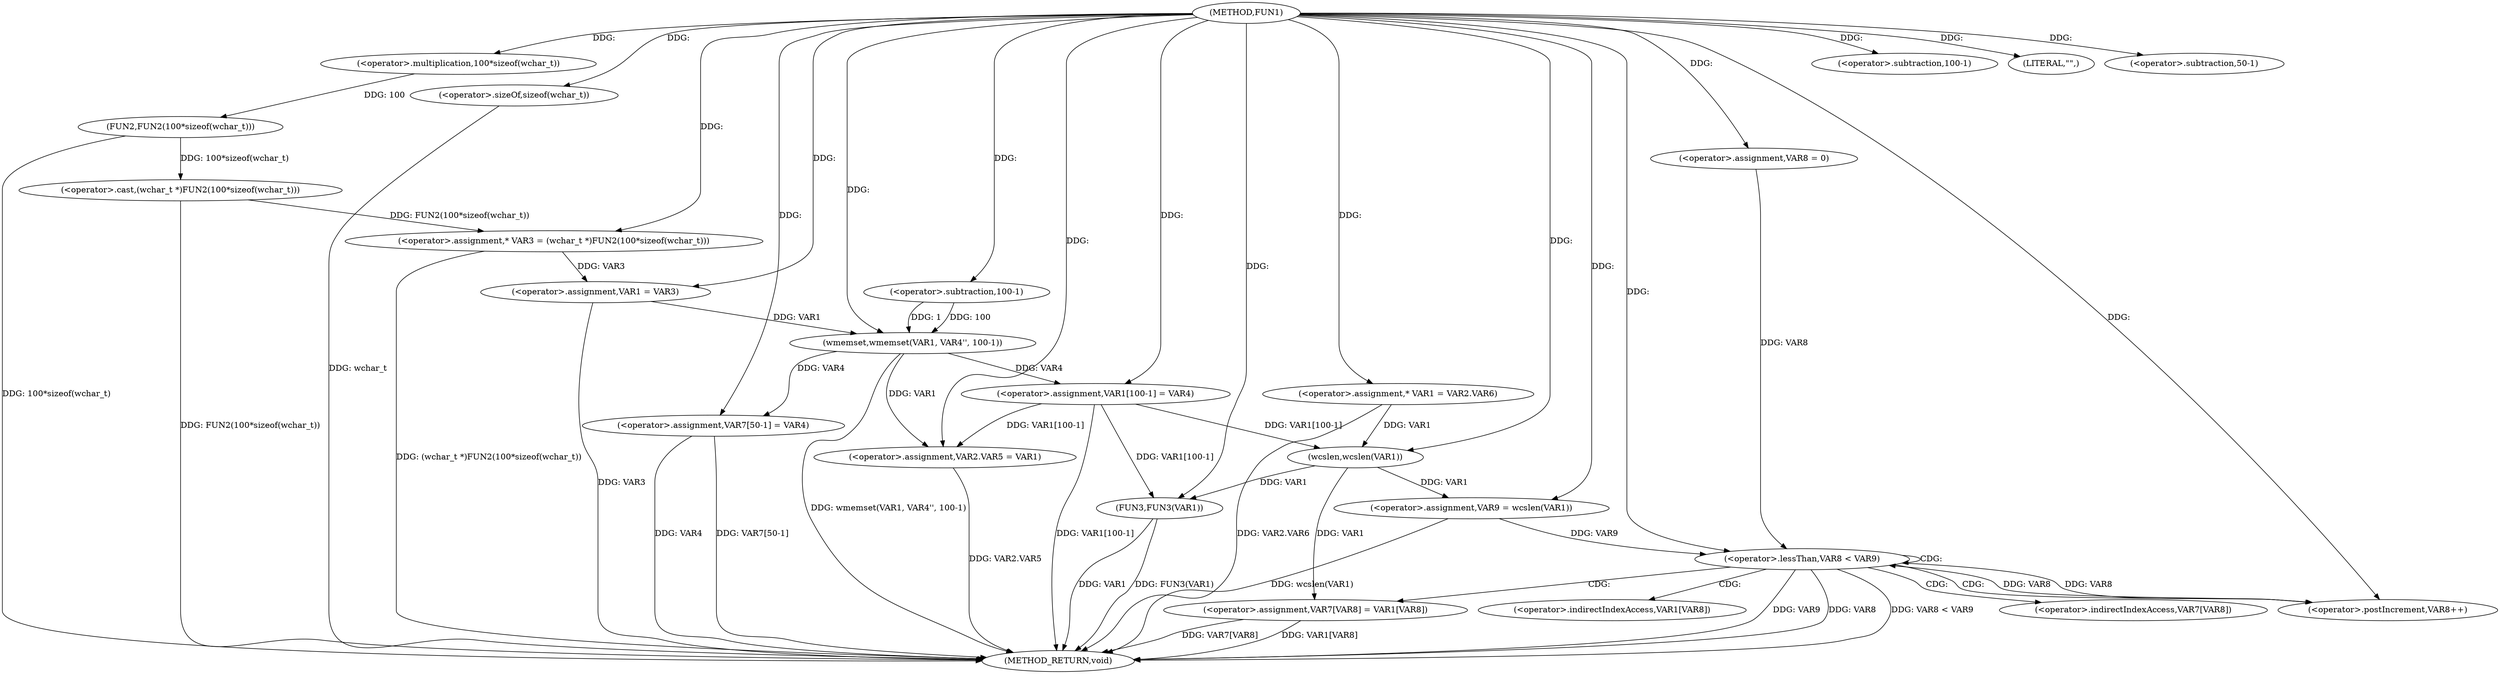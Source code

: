 digraph FUN1 {  
"1000100" [label = "(METHOD,FUN1)" ]
"1000176" [label = "(METHOD_RETURN,void)" ]
"1000105" [label = "(<operator>.assignment,* VAR3 = (wchar_t *)FUN2(100*sizeof(wchar_t)))" ]
"1000107" [label = "(<operator>.cast,(wchar_t *)FUN2(100*sizeof(wchar_t)))" ]
"1000109" [label = "(FUN2,FUN2(100*sizeof(wchar_t)))" ]
"1000110" [label = "(<operator>.multiplication,100*sizeof(wchar_t))" ]
"1000112" [label = "(<operator>.sizeOf,sizeof(wchar_t))" ]
"1000114" [label = "(<operator>.assignment,VAR1 = VAR3)" ]
"1000117" [label = "(wmemset,wmemset(VAR1, VAR4'', 100-1))" ]
"1000120" [label = "(<operator>.subtraction,100-1)" ]
"1000123" [label = "(<operator>.assignment,VAR1[100-1] = VAR4)" ]
"1000126" [label = "(<operator>.subtraction,100-1)" ]
"1000130" [label = "(<operator>.assignment,VAR2.VAR5 = VAR1)" ]
"1000137" [label = "(<operator>.assignment,* VAR1 = VAR2.VAR6)" ]
"1000143" [label = "(LITERAL,\"\",)" ]
"1000146" [label = "(<operator>.assignment,VAR9 = wcslen(VAR1))" ]
"1000148" [label = "(wcslen,wcslen(VAR1))" ]
"1000151" [label = "(<operator>.assignment,VAR8 = 0)" ]
"1000154" [label = "(<operator>.lessThan,VAR8 < VAR9)" ]
"1000157" [label = "(<operator>.postIncrement,VAR8++)" ]
"1000160" [label = "(<operator>.assignment,VAR7[VAR8] = VAR1[VAR8])" ]
"1000167" [label = "(<operator>.assignment,VAR7[50-1] = VAR4)" ]
"1000170" [label = "(<operator>.subtraction,50-1)" ]
"1000174" [label = "(FUN3,FUN3(VAR1))" ]
"1000161" [label = "(<operator>.indirectIndexAccess,VAR7[VAR8])" ]
"1000164" [label = "(<operator>.indirectIndexAccess,VAR1[VAR8])" ]
  "1000117" -> "1000176"  [ label = "DDG: wmemset(VAR1, VAR4'', 100-1)"] 
  "1000146" -> "1000176"  [ label = "DDG: wcslen(VAR1)"] 
  "1000154" -> "1000176"  [ label = "DDG: VAR8 < VAR9"] 
  "1000154" -> "1000176"  [ label = "DDG: VAR9"] 
  "1000167" -> "1000176"  [ label = "DDG: VAR7[50-1]"] 
  "1000160" -> "1000176"  [ label = "DDG: VAR1[VAR8]"] 
  "1000105" -> "1000176"  [ label = "DDG: (wchar_t *)FUN2(100*sizeof(wchar_t))"] 
  "1000137" -> "1000176"  [ label = "DDG: VAR2.VAR6"] 
  "1000154" -> "1000176"  [ label = "DDG: VAR8"] 
  "1000112" -> "1000176"  [ label = "DDG: wchar_t"] 
  "1000109" -> "1000176"  [ label = "DDG: 100*sizeof(wchar_t)"] 
  "1000167" -> "1000176"  [ label = "DDG: VAR4"] 
  "1000160" -> "1000176"  [ label = "DDG: VAR7[VAR8]"] 
  "1000114" -> "1000176"  [ label = "DDG: VAR3"] 
  "1000174" -> "1000176"  [ label = "DDG: FUN3(VAR1)"] 
  "1000174" -> "1000176"  [ label = "DDG: VAR1"] 
  "1000107" -> "1000176"  [ label = "DDG: FUN2(100*sizeof(wchar_t))"] 
  "1000130" -> "1000176"  [ label = "DDG: VAR2.VAR5"] 
  "1000123" -> "1000176"  [ label = "DDG: VAR1[100-1]"] 
  "1000107" -> "1000105"  [ label = "DDG: FUN2(100*sizeof(wchar_t))"] 
  "1000100" -> "1000105"  [ label = "DDG: "] 
  "1000109" -> "1000107"  [ label = "DDG: 100*sizeof(wchar_t)"] 
  "1000110" -> "1000109"  [ label = "DDG: 100"] 
  "1000100" -> "1000110"  [ label = "DDG: "] 
  "1000100" -> "1000112"  [ label = "DDG: "] 
  "1000105" -> "1000114"  [ label = "DDG: VAR3"] 
  "1000100" -> "1000114"  [ label = "DDG: "] 
  "1000114" -> "1000117"  [ label = "DDG: VAR1"] 
  "1000100" -> "1000117"  [ label = "DDG: "] 
  "1000120" -> "1000117"  [ label = "DDG: 100"] 
  "1000120" -> "1000117"  [ label = "DDG: 1"] 
  "1000100" -> "1000120"  [ label = "DDG: "] 
  "1000117" -> "1000123"  [ label = "DDG: VAR4"] 
  "1000100" -> "1000123"  [ label = "DDG: "] 
  "1000100" -> "1000126"  [ label = "DDG: "] 
  "1000117" -> "1000130"  [ label = "DDG: VAR1"] 
  "1000123" -> "1000130"  [ label = "DDG: VAR1[100-1]"] 
  "1000100" -> "1000130"  [ label = "DDG: "] 
  "1000100" -> "1000137"  [ label = "DDG: "] 
  "1000100" -> "1000143"  [ label = "DDG: "] 
  "1000148" -> "1000146"  [ label = "DDG: VAR1"] 
  "1000100" -> "1000146"  [ label = "DDG: "] 
  "1000137" -> "1000148"  [ label = "DDG: VAR1"] 
  "1000123" -> "1000148"  [ label = "DDG: VAR1[100-1]"] 
  "1000100" -> "1000148"  [ label = "DDG: "] 
  "1000100" -> "1000151"  [ label = "DDG: "] 
  "1000151" -> "1000154"  [ label = "DDG: VAR8"] 
  "1000157" -> "1000154"  [ label = "DDG: VAR8"] 
  "1000100" -> "1000154"  [ label = "DDG: "] 
  "1000146" -> "1000154"  [ label = "DDG: VAR9"] 
  "1000154" -> "1000157"  [ label = "DDG: VAR8"] 
  "1000100" -> "1000157"  [ label = "DDG: "] 
  "1000148" -> "1000160"  [ label = "DDG: VAR1"] 
  "1000100" -> "1000167"  [ label = "DDG: "] 
  "1000117" -> "1000167"  [ label = "DDG: VAR4"] 
  "1000100" -> "1000170"  [ label = "DDG: "] 
  "1000148" -> "1000174"  [ label = "DDG: VAR1"] 
  "1000123" -> "1000174"  [ label = "DDG: VAR1[100-1]"] 
  "1000100" -> "1000174"  [ label = "DDG: "] 
  "1000154" -> "1000154"  [ label = "CDG: "] 
  "1000154" -> "1000161"  [ label = "CDG: "] 
  "1000154" -> "1000160"  [ label = "CDG: "] 
  "1000154" -> "1000164"  [ label = "CDG: "] 
  "1000154" -> "1000157"  [ label = "CDG: "] 
}
